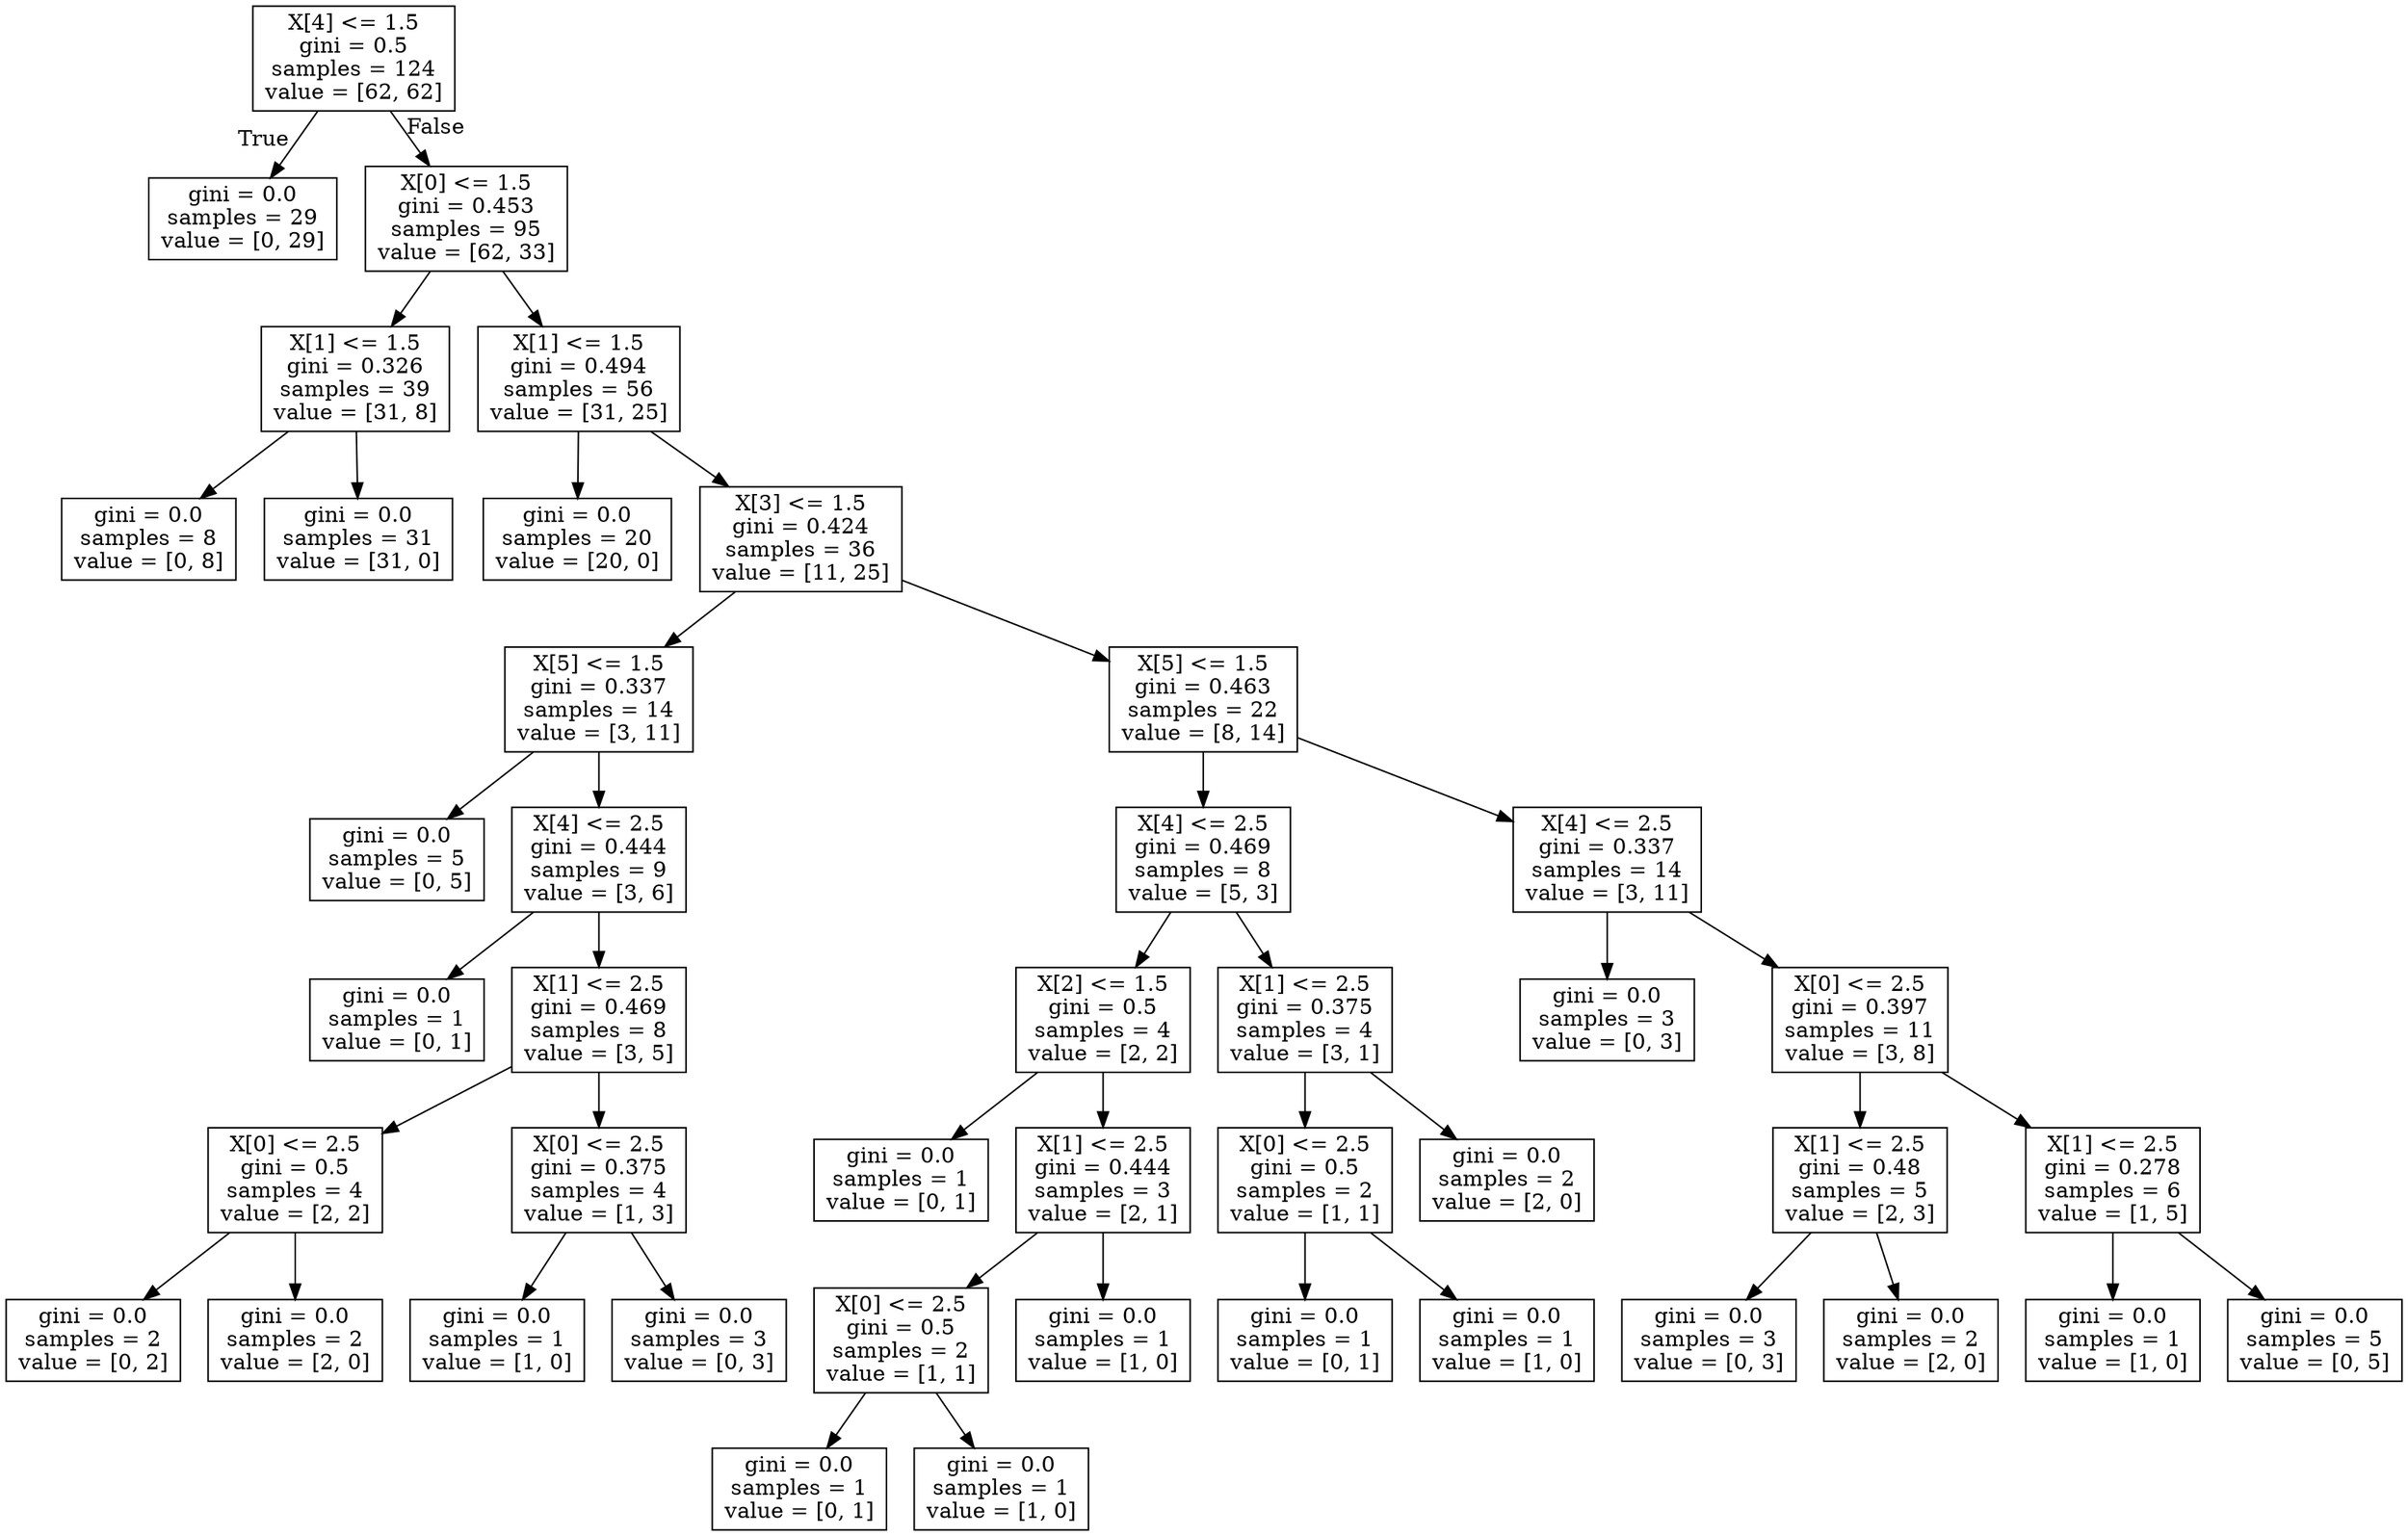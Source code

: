 digraph Tree {
node [shape=box] ;
0 [label="X[4] <= 1.5\ngini = 0.5\nsamples = 124\nvalue = [62, 62]"] ;
1 [label="gini = 0.0\nsamples = 29\nvalue = [0, 29]"] ;
0 -> 1 [labeldistance=2.5, labelangle=45, headlabel="True"] ;
2 [label="X[0] <= 1.5\ngini = 0.453\nsamples = 95\nvalue = [62, 33]"] ;
0 -> 2 [labeldistance=2.5, labelangle=-45, headlabel="False"] ;
3 [label="X[1] <= 1.5\ngini = 0.326\nsamples = 39\nvalue = [31, 8]"] ;
2 -> 3 ;
4 [label="gini = 0.0\nsamples = 8\nvalue = [0, 8]"] ;
3 -> 4 ;
5 [label="gini = 0.0\nsamples = 31\nvalue = [31, 0]"] ;
3 -> 5 ;
6 [label="X[1] <= 1.5\ngini = 0.494\nsamples = 56\nvalue = [31, 25]"] ;
2 -> 6 ;
7 [label="gini = 0.0\nsamples = 20\nvalue = [20, 0]"] ;
6 -> 7 ;
8 [label="X[3] <= 1.5\ngini = 0.424\nsamples = 36\nvalue = [11, 25]"] ;
6 -> 8 ;
9 [label="X[5] <= 1.5\ngini = 0.337\nsamples = 14\nvalue = [3, 11]"] ;
8 -> 9 ;
10 [label="gini = 0.0\nsamples = 5\nvalue = [0, 5]"] ;
9 -> 10 ;
11 [label="X[4] <= 2.5\ngini = 0.444\nsamples = 9\nvalue = [3, 6]"] ;
9 -> 11 ;
12 [label="gini = 0.0\nsamples = 1\nvalue = [0, 1]"] ;
11 -> 12 ;
13 [label="X[1] <= 2.5\ngini = 0.469\nsamples = 8\nvalue = [3, 5]"] ;
11 -> 13 ;
14 [label="X[0] <= 2.5\ngini = 0.5\nsamples = 4\nvalue = [2, 2]"] ;
13 -> 14 ;
15 [label="gini = 0.0\nsamples = 2\nvalue = [0, 2]"] ;
14 -> 15 ;
16 [label="gini = 0.0\nsamples = 2\nvalue = [2, 0]"] ;
14 -> 16 ;
17 [label="X[0] <= 2.5\ngini = 0.375\nsamples = 4\nvalue = [1, 3]"] ;
13 -> 17 ;
18 [label="gini = 0.0\nsamples = 1\nvalue = [1, 0]"] ;
17 -> 18 ;
19 [label="gini = 0.0\nsamples = 3\nvalue = [0, 3]"] ;
17 -> 19 ;
20 [label="X[5] <= 1.5\ngini = 0.463\nsamples = 22\nvalue = [8, 14]"] ;
8 -> 20 ;
21 [label="X[4] <= 2.5\ngini = 0.469\nsamples = 8\nvalue = [5, 3]"] ;
20 -> 21 ;
22 [label="X[2] <= 1.5\ngini = 0.5\nsamples = 4\nvalue = [2, 2]"] ;
21 -> 22 ;
23 [label="gini = 0.0\nsamples = 1\nvalue = [0, 1]"] ;
22 -> 23 ;
24 [label="X[1] <= 2.5\ngini = 0.444\nsamples = 3\nvalue = [2, 1]"] ;
22 -> 24 ;
25 [label="X[0] <= 2.5\ngini = 0.5\nsamples = 2\nvalue = [1, 1]"] ;
24 -> 25 ;
26 [label="gini = 0.0\nsamples = 1\nvalue = [0, 1]"] ;
25 -> 26 ;
27 [label="gini = 0.0\nsamples = 1\nvalue = [1, 0]"] ;
25 -> 27 ;
28 [label="gini = 0.0\nsamples = 1\nvalue = [1, 0]"] ;
24 -> 28 ;
29 [label="X[1] <= 2.5\ngini = 0.375\nsamples = 4\nvalue = [3, 1]"] ;
21 -> 29 ;
30 [label="X[0] <= 2.5\ngini = 0.5\nsamples = 2\nvalue = [1, 1]"] ;
29 -> 30 ;
31 [label="gini = 0.0\nsamples = 1\nvalue = [0, 1]"] ;
30 -> 31 ;
32 [label="gini = 0.0\nsamples = 1\nvalue = [1, 0]"] ;
30 -> 32 ;
33 [label="gini = 0.0\nsamples = 2\nvalue = [2, 0]"] ;
29 -> 33 ;
34 [label="X[4] <= 2.5\ngini = 0.337\nsamples = 14\nvalue = [3, 11]"] ;
20 -> 34 ;
35 [label="gini = 0.0\nsamples = 3\nvalue = [0, 3]"] ;
34 -> 35 ;
36 [label="X[0] <= 2.5\ngini = 0.397\nsamples = 11\nvalue = [3, 8]"] ;
34 -> 36 ;
37 [label="X[1] <= 2.5\ngini = 0.48\nsamples = 5\nvalue = [2, 3]"] ;
36 -> 37 ;
38 [label="gini = 0.0\nsamples = 3\nvalue = [0, 3]"] ;
37 -> 38 ;
39 [label="gini = 0.0\nsamples = 2\nvalue = [2, 0]"] ;
37 -> 39 ;
40 [label="X[1] <= 2.5\ngini = 0.278\nsamples = 6\nvalue = [1, 5]"] ;
36 -> 40 ;
41 [label="gini = 0.0\nsamples = 1\nvalue = [1, 0]"] ;
40 -> 41 ;
42 [label="gini = 0.0\nsamples = 5\nvalue = [0, 5]"] ;
40 -> 42 ;
}